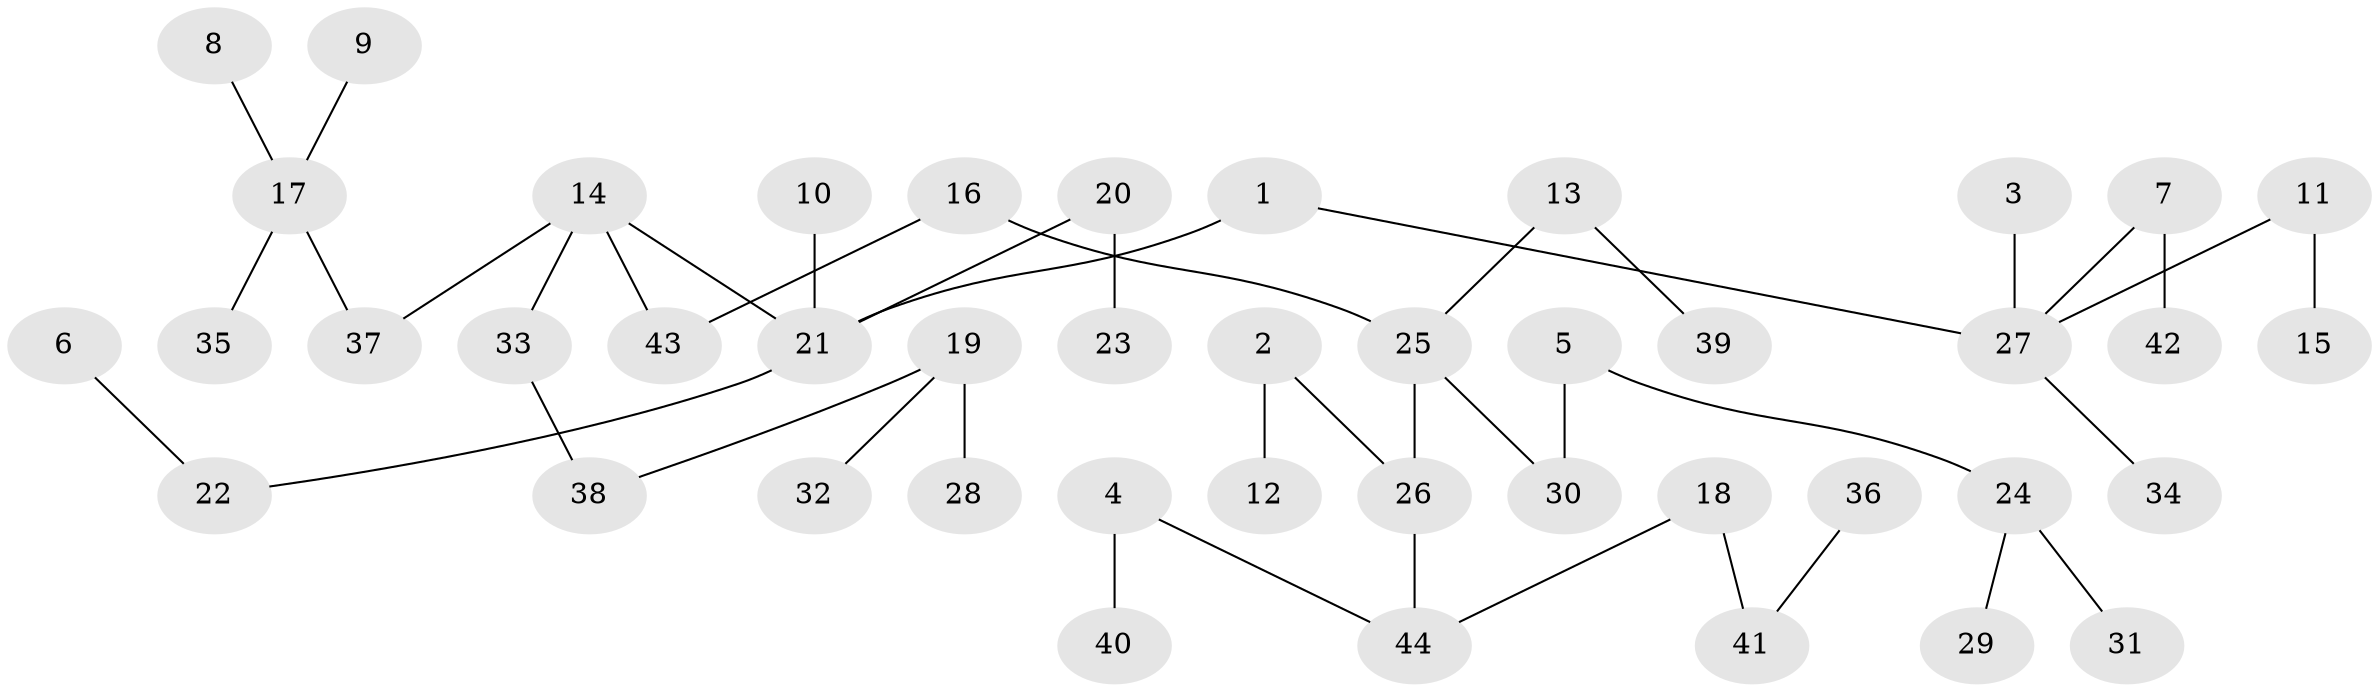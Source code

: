 // original degree distribution, {5: 0.04597701149425287, 4: 0.09195402298850575, 3: 0.05747126436781609, 6: 0.011494252873563218, 2: 0.27586206896551724, 1: 0.5057471264367817, 7: 0.011494252873563218}
// Generated by graph-tools (version 1.1) at 2025/45/03/06/25 01:45:10]
// undirected, 44 vertices, 43 edges
graph export_dot {
graph [start="1"]
  node [color=gray90,style=filled];
  1;
  2;
  3;
  4;
  5;
  6;
  7;
  8;
  9;
  10;
  11;
  12;
  13;
  14;
  15;
  16;
  17;
  18;
  19;
  20;
  21;
  22;
  23;
  24;
  25;
  26;
  27;
  28;
  29;
  30;
  31;
  32;
  33;
  34;
  35;
  36;
  37;
  38;
  39;
  40;
  41;
  42;
  43;
  44;
  1 -- 21 [weight=1.0];
  1 -- 27 [weight=1.0];
  2 -- 12 [weight=1.0];
  2 -- 26 [weight=1.0];
  3 -- 27 [weight=1.0];
  4 -- 40 [weight=1.0];
  4 -- 44 [weight=1.0];
  5 -- 24 [weight=1.0];
  5 -- 30 [weight=1.0];
  6 -- 22 [weight=1.0];
  7 -- 27 [weight=1.0];
  7 -- 42 [weight=1.0];
  8 -- 17 [weight=1.0];
  9 -- 17 [weight=1.0];
  10 -- 21 [weight=1.0];
  11 -- 15 [weight=1.0];
  11 -- 27 [weight=1.0];
  13 -- 25 [weight=1.0];
  13 -- 39 [weight=1.0];
  14 -- 21 [weight=1.0];
  14 -- 33 [weight=1.0];
  14 -- 37 [weight=1.0];
  14 -- 43 [weight=1.0];
  16 -- 25 [weight=1.0];
  16 -- 43 [weight=1.0];
  17 -- 35 [weight=1.0];
  17 -- 37 [weight=1.0];
  18 -- 41 [weight=1.0];
  18 -- 44 [weight=1.0];
  19 -- 28 [weight=1.0];
  19 -- 32 [weight=1.0];
  19 -- 38 [weight=1.0];
  20 -- 21 [weight=1.0];
  20 -- 23 [weight=1.0];
  21 -- 22 [weight=1.0];
  24 -- 29 [weight=1.0];
  24 -- 31 [weight=1.0];
  25 -- 26 [weight=1.0];
  25 -- 30 [weight=1.0];
  26 -- 44 [weight=1.0];
  27 -- 34 [weight=1.0];
  33 -- 38 [weight=1.0];
  36 -- 41 [weight=1.0];
}
